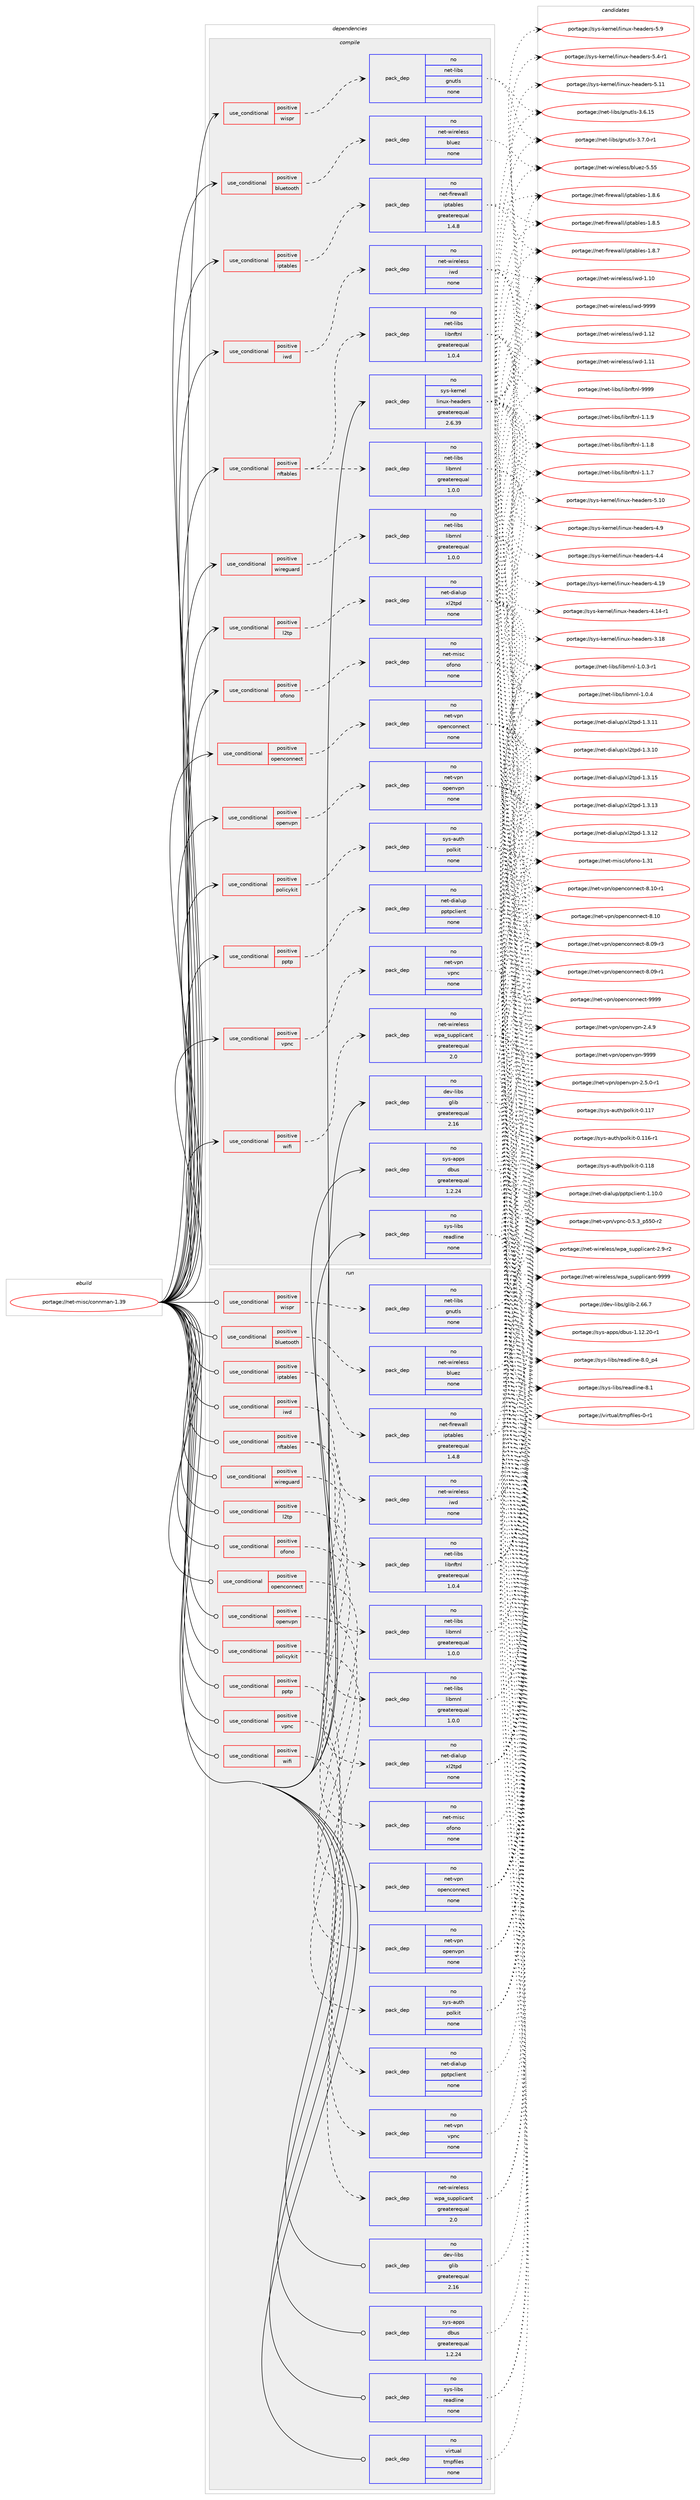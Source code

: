 digraph prolog {

# *************
# Graph options
# *************

newrank=true;
concentrate=true;
compound=true;
graph [rankdir=LR,fontname=Helvetica,fontsize=10,ranksep=1.5];#, ranksep=2.5, nodesep=0.2];
edge  [arrowhead=vee];
node  [fontname=Helvetica,fontsize=10];

# **********
# The ebuild
# **********

subgraph cluster_leftcol {
color=gray;
rank=same;
label=<<i>ebuild</i>>;
id [label="portage://net-misc/connman-1.39", color=red, width=4, href="../net-misc/connman-1.39.svg"];
}

# ****************
# The dependencies
# ****************

subgraph cluster_midcol {
color=gray;
label=<<i>dependencies</i>>;
subgraph cluster_compile {
fillcolor="#eeeeee";
style=filled;
label=<<i>compile</i>>;
subgraph cond2362 {
dependency9324 [label=<<TABLE BORDER="0" CELLBORDER="1" CELLSPACING="0" CELLPADDING="4"><TR><TD ROWSPAN="3" CELLPADDING="10">use_conditional</TD></TR><TR><TD>positive</TD></TR><TR><TD>bluetooth</TD></TR></TABLE>>, shape=none, color=red];
subgraph pack6835 {
dependency9325 [label=<<TABLE BORDER="0" CELLBORDER="1" CELLSPACING="0" CELLPADDING="4" WIDTH="220"><TR><TD ROWSPAN="6" CELLPADDING="30">pack_dep</TD></TR><TR><TD WIDTH="110">no</TD></TR><TR><TD>net-wireless</TD></TR><TR><TD>bluez</TD></TR><TR><TD>none</TD></TR><TR><TD></TD></TR></TABLE>>, shape=none, color=blue];
}
dependency9324:e -> dependency9325:w [weight=20,style="dashed",arrowhead="vee"];
}
id:e -> dependency9324:w [weight=20,style="solid",arrowhead="vee"];
subgraph cond2363 {
dependency9326 [label=<<TABLE BORDER="0" CELLBORDER="1" CELLSPACING="0" CELLPADDING="4"><TR><TD ROWSPAN="3" CELLPADDING="10">use_conditional</TD></TR><TR><TD>positive</TD></TR><TR><TD>iptables</TD></TR></TABLE>>, shape=none, color=red];
subgraph pack6836 {
dependency9327 [label=<<TABLE BORDER="0" CELLBORDER="1" CELLSPACING="0" CELLPADDING="4" WIDTH="220"><TR><TD ROWSPAN="6" CELLPADDING="30">pack_dep</TD></TR><TR><TD WIDTH="110">no</TD></TR><TR><TD>net-firewall</TD></TR><TR><TD>iptables</TD></TR><TR><TD>greaterequal</TD></TR><TR><TD>1.4.8</TD></TR></TABLE>>, shape=none, color=blue];
}
dependency9326:e -> dependency9327:w [weight=20,style="dashed",arrowhead="vee"];
}
id:e -> dependency9326:w [weight=20,style="solid",arrowhead="vee"];
subgraph cond2364 {
dependency9328 [label=<<TABLE BORDER="0" CELLBORDER="1" CELLSPACING="0" CELLPADDING="4"><TR><TD ROWSPAN="3" CELLPADDING="10">use_conditional</TD></TR><TR><TD>positive</TD></TR><TR><TD>iwd</TD></TR></TABLE>>, shape=none, color=red];
subgraph pack6837 {
dependency9329 [label=<<TABLE BORDER="0" CELLBORDER="1" CELLSPACING="0" CELLPADDING="4" WIDTH="220"><TR><TD ROWSPAN="6" CELLPADDING="30">pack_dep</TD></TR><TR><TD WIDTH="110">no</TD></TR><TR><TD>net-wireless</TD></TR><TR><TD>iwd</TD></TR><TR><TD>none</TD></TR><TR><TD></TD></TR></TABLE>>, shape=none, color=blue];
}
dependency9328:e -> dependency9329:w [weight=20,style="dashed",arrowhead="vee"];
}
id:e -> dependency9328:w [weight=20,style="solid",arrowhead="vee"];
subgraph cond2365 {
dependency9330 [label=<<TABLE BORDER="0" CELLBORDER="1" CELLSPACING="0" CELLPADDING="4"><TR><TD ROWSPAN="3" CELLPADDING="10">use_conditional</TD></TR><TR><TD>positive</TD></TR><TR><TD>l2tp</TD></TR></TABLE>>, shape=none, color=red];
subgraph pack6838 {
dependency9331 [label=<<TABLE BORDER="0" CELLBORDER="1" CELLSPACING="0" CELLPADDING="4" WIDTH="220"><TR><TD ROWSPAN="6" CELLPADDING="30">pack_dep</TD></TR><TR><TD WIDTH="110">no</TD></TR><TR><TD>net-dialup</TD></TR><TR><TD>xl2tpd</TD></TR><TR><TD>none</TD></TR><TR><TD></TD></TR></TABLE>>, shape=none, color=blue];
}
dependency9330:e -> dependency9331:w [weight=20,style="dashed",arrowhead="vee"];
}
id:e -> dependency9330:w [weight=20,style="solid",arrowhead="vee"];
subgraph cond2366 {
dependency9332 [label=<<TABLE BORDER="0" CELLBORDER="1" CELLSPACING="0" CELLPADDING="4"><TR><TD ROWSPAN="3" CELLPADDING="10">use_conditional</TD></TR><TR><TD>positive</TD></TR><TR><TD>nftables</TD></TR></TABLE>>, shape=none, color=red];
subgraph pack6839 {
dependency9333 [label=<<TABLE BORDER="0" CELLBORDER="1" CELLSPACING="0" CELLPADDING="4" WIDTH="220"><TR><TD ROWSPAN="6" CELLPADDING="30">pack_dep</TD></TR><TR><TD WIDTH="110">no</TD></TR><TR><TD>net-libs</TD></TR><TR><TD>libnftnl</TD></TR><TR><TD>greaterequal</TD></TR><TR><TD>1.0.4</TD></TR></TABLE>>, shape=none, color=blue];
}
dependency9332:e -> dependency9333:w [weight=20,style="dashed",arrowhead="vee"];
subgraph pack6840 {
dependency9334 [label=<<TABLE BORDER="0" CELLBORDER="1" CELLSPACING="0" CELLPADDING="4" WIDTH="220"><TR><TD ROWSPAN="6" CELLPADDING="30">pack_dep</TD></TR><TR><TD WIDTH="110">no</TD></TR><TR><TD>net-libs</TD></TR><TR><TD>libmnl</TD></TR><TR><TD>greaterequal</TD></TR><TR><TD>1.0.0</TD></TR></TABLE>>, shape=none, color=blue];
}
dependency9332:e -> dependency9334:w [weight=20,style="dashed",arrowhead="vee"];
}
id:e -> dependency9332:w [weight=20,style="solid",arrowhead="vee"];
subgraph cond2367 {
dependency9335 [label=<<TABLE BORDER="0" CELLBORDER="1" CELLSPACING="0" CELLPADDING="4"><TR><TD ROWSPAN="3" CELLPADDING="10">use_conditional</TD></TR><TR><TD>positive</TD></TR><TR><TD>ofono</TD></TR></TABLE>>, shape=none, color=red];
subgraph pack6841 {
dependency9336 [label=<<TABLE BORDER="0" CELLBORDER="1" CELLSPACING="0" CELLPADDING="4" WIDTH="220"><TR><TD ROWSPAN="6" CELLPADDING="30">pack_dep</TD></TR><TR><TD WIDTH="110">no</TD></TR><TR><TD>net-misc</TD></TR><TR><TD>ofono</TD></TR><TR><TD>none</TD></TR><TR><TD></TD></TR></TABLE>>, shape=none, color=blue];
}
dependency9335:e -> dependency9336:w [weight=20,style="dashed",arrowhead="vee"];
}
id:e -> dependency9335:w [weight=20,style="solid",arrowhead="vee"];
subgraph cond2368 {
dependency9337 [label=<<TABLE BORDER="0" CELLBORDER="1" CELLSPACING="0" CELLPADDING="4"><TR><TD ROWSPAN="3" CELLPADDING="10">use_conditional</TD></TR><TR><TD>positive</TD></TR><TR><TD>openconnect</TD></TR></TABLE>>, shape=none, color=red];
subgraph pack6842 {
dependency9338 [label=<<TABLE BORDER="0" CELLBORDER="1" CELLSPACING="0" CELLPADDING="4" WIDTH="220"><TR><TD ROWSPAN="6" CELLPADDING="30">pack_dep</TD></TR><TR><TD WIDTH="110">no</TD></TR><TR><TD>net-vpn</TD></TR><TR><TD>openconnect</TD></TR><TR><TD>none</TD></TR><TR><TD></TD></TR></TABLE>>, shape=none, color=blue];
}
dependency9337:e -> dependency9338:w [weight=20,style="dashed",arrowhead="vee"];
}
id:e -> dependency9337:w [weight=20,style="solid",arrowhead="vee"];
subgraph cond2369 {
dependency9339 [label=<<TABLE BORDER="0" CELLBORDER="1" CELLSPACING="0" CELLPADDING="4"><TR><TD ROWSPAN="3" CELLPADDING="10">use_conditional</TD></TR><TR><TD>positive</TD></TR><TR><TD>openvpn</TD></TR></TABLE>>, shape=none, color=red];
subgraph pack6843 {
dependency9340 [label=<<TABLE BORDER="0" CELLBORDER="1" CELLSPACING="0" CELLPADDING="4" WIDTH="220"><TR><TD ROWSPAN="6" CELLPADDING="30">pack_dep</TD></TR><TR><TD WIDTH="110">no</TD></TR><TR><TD>net-vpn</TD></TR><TR><TD>openvpn</TD></TR><TR><TD>none</TD></TR><TR><TD></TD></TR></TABLE>>, shape=none, color=blue];
}
dependency9339:e -> dependency9340:w [weight=20,style="dashed",arrowhead="vee"];
}
id:e -> dependency9339:w [weight=20,style="solid",arrowhead="vee"];
subgraph cond2370 {
dependency9341 [label=<<TABLE BORDER="0" CELLBORDER="1" CELLSPACING="0" CELLPADDING="4"><TR><TD ROWSPAN="3" CELLPADDING="10">use_conditional</TD></TR><TR><TD>positive</TD></TR><TR><TD>policykit</TD></TR></TABLE>>, shape=none, color=red];
subgraph pack6844 {
dependency9342 [label=<<TABLE BORDER="0" CELLBORDER="1" CELLSPACING="0" CELLPADDING="4" WIDTH="220"><TR><TD ROWSPAN="6" CELLPADDING="30">pack_dep</TD></TR><TR><TD WIDTH="110">no</TD></TR><TR><TD>sys-auth</TD></TR><TR><TD>polkit</TD></TR><TR><TD>none</TD></TR><TR><TD></TD></TR></TABLE>>, shape=none, color=blue];
}
dependency9341:e -> dependency9342:w [weight=20,style="dashed",arrowhead="vee"];
}
id:e -> dependency9341:w [weight=20,style="solid",arrowhead="vee"];
subgraph cond2371 {
dependency9343 [label=<<TABLE BORDER="0" CELLBORDER="1" CELLSPACING="0" CELLPADDING="4"><TR><TD ROWSPAN="3" CELLPADDING="10">use_conditional</TD></TR><TR><TD>positive</TD></TR><TR><TD>pptp</TD></TR></TABLE>>, shape=none, color=red];
subgraph pack6845 {
dependency9344 [label=<<TABLE BORDER="0" CELLBORDER="1" CELLSPACING="0" CELLPADDING="4" WIDTH="220"><TR><TD ROWSPAN="6" CELLPADDING="30">pack_dep</TD></TR><TR><TD WIDTH="110">no</TD></TR><TR><TD>net-dialup</TD></TR><TR><TD>pptpclient</TD></TR><TR><TD>none</TD></TR><TR><TD></TD></TR></TABLE>>, shape=none, color=blue];
}
dependency9343:e -> dependency9344:w [weight=20,style="dashed",arrowhead="vee"];
}
id:e -> dependency9343:w [weight=20,style="solid",arrowhead="vee"];
subgraph cond2372 {
dependency9345 [label=<<TABLE BORDER="0" CELLBORDER="1" CELLSPACING="0" CELLPADDING="4"><TR><TD ROWSPAN="3" CELLPADDING="10">use_conditional</TD></TR><TR><TD>positive</TD></TR><TR><TD>vpnc</TD></TR></TABLE>>, shape=none, color=red];
subgraph pack6846 {
dependency9346 [label=<<TABLE BORDER="0" CELLBORDER="1" CELLSPACING="0" CELLPADDING="4" WIDTH="220"><TR><TD ROWSPAN="6" CELLPADDING="30">pack_dep</TD></TR><TR><TD WIDTH="110">no</TD></TR><TR><TD>net-vpn</TD></TR><TR><TD>vpnc</TD></TR><TR><TD>none</TD></TR><TR><TD></TD></TR></TABLE>>, shape=none, color=blue];
}
dependency9345:e -> dependency9346:w [weight=20,style="dashed",arrowhead="vee"];
}
id:e -> dependency9345:w [weight=20,style="solid",arrowhead="vee"];
subgraph cond2373 {
dependency9347 [label=<<TABLE BORDER="0" CELLBORDER="1" CELLSPACING="0" CELLPADDING="4"><TR><TD ROWSPAN="3" CELLPADDING="10">use_conditional</TD></TR><TR><TD>positive</TD></TR><TR><TD>wifi</TD></TR></TABLE>>, shape=none, color=red];
subgraph pack6847 {
dependency9348 [label=<<TABLE BORDER="0" CELLBORDER="1" CELLSPACING="0" CELLPADDING="4" WIDTH="220"><TR><TD ROWSPAN="6" CELLPADDING="30">pack_dep</TD></TR><TR><TD WIDTH="110">no</TD></TR><TR><TD>net-wireless</TD></TR><TR><TD>wpa_supplicant</TD></TR><TR><TD>greaterequal</TD></TR><TR><TD>2.0</TD></TR></TABLE>>, shape=none, color=blue];
}
dependency9347:e -> dependency9348:w [weight=20,style="dashed",arrowhead="vee"];
}
id:e -> dependency9347:w [weight=20,style="solid",arrowhead="vee"];
subgraph cond2374 {
dependency9349 [label=<<TABLE BORDER="0" CELLBORDER="1" CELLSPACING="0" CELLPADDING="4"><TR><TD ROWSPAN="3" CELLPADDING="10">use_conditional</TD></TR><TR><TD>positive</TD></TR><TR><TD>wireguard</TD></TR></TABLE>>, shape=none, color=red];
subgraph pack6848 {
dependency9350 [label=<<TABLE BORDER="0" CELLBORDER="1" CELLSPACING="0" CELLPADDING="4" WIDTH="220"><TR><TD ROWSPAN="6" CELLPADDING="30">pack_dep</TD></TR><TR><TD WIDTH="110">no</TD></TR><TR><TD>net-libs</TD></TR><TR><TD>libmnl</TD></TR><TR><TD>greaterequal</TD></TR><TR><TD>1.0.0</TD></TR></TABLE>>, shape=none, color=blue];
}
dependency9349:e -> dependency9350:w [weight=20,style="dashed",arrowhead="vee"];
}
id:e -> dependency9349:w [weight=20,style="solid",arrowhead="vee"];
subgraph cond2375 {
dependency9351 [label=<<TABLE BORDER="0" CELLBORDER="1" CELLSPACING="0" CELLPADDING="4"><TR><TD ROWSPAN="3" CELLPADDING="10">use_conditional</TD></TR><TR><TD>positive</TD></TR><TR><TD>wispr</TD></TR></TABLE>>, shape=none, color=red];
subgraph pack6849 {
dependency9352 [label=<<TABLE BORDER="0" CELLBORDER="1" CELLSPACING="0" CELLPADDING="4" WIDTH="220"><TR><TD ROWSPAN="6" CELLPADDING="30">pack_dep</TD></TR><TR><TD WIDTH="110">no</TD></TR><TR><TD>net-libs</TD></TR><TR><TD>gnutls</TD></TR><TR><TD>none</TD></TR><TR><TD></TD></TR></TABLE>>, shape=none, color=blue];
}
dependency9351:e -> dependency9352:w [weight=20,style="dashed",arrowhead="vee"];
}
id:e -> dependency9351:w [weight=20,style="solid",arrowhead="vee"];
subgraph pack6850 {
dependency9353 [label=<<TABLE BORDER="0" CELLBORDER="1" CELLSPACING="0" CELLPADDING="4" WIDTH="220"><TR><TD ROWSPAN="6" CELLPADDING="30">pack_dep</TD></TR><TR><TD WIDTH="110">no</TD></TR><TR><TD>dev-libs</TD></TR><TR><TD>glib</TD></TR><TR><TD>greaterequal</TD></TR><TR><TD>2.16</TD></TR></TABLE>>, shape=none, color=blue];
}
id:e -> dependency9353:w [weight=20,style="solid",arrowhead="vee"];
subgraph pack6851 {
dependency9354 [label=<<TABLE BORDER="0" CELLBORDER="1" CELLSPACING="0" CELLPADDING="4" WIDTH="220"><TR><TD ROWSPAN="6" CELLPADDING="30">pack_dep</TD></TR><TR><TD WIDTH="110">no</TD></TR><TR><TD>sys-apps</TD></TR><TR><TD>dbus</TD></TR><TR><TD>greaterequal</TD></TR><TR><TD>1.2.24</TD></TR></TABLE>>, shape=none, color=blue];
}
id:e -> dependency9354:w [weight=20,style="solid",arrowhead="vee"];
subgraph pack6852 {
dependency9355 [label=<<TABLE BORDER="0" CELLBORDER="1" CELLSPACING="0" CELLPADDING="4" WIDTH="220"><TR><TD ROWSPAN="6" CELLPADDING="30">pack_dep</TD></TR><TR><TD WIDTH="110">no</TD></TR><TR><TD>sys-kernel</TD></TR><TR><TD>linux-headers</TD></TR><TR><TD>greaterequal</TD></TR><TR><TD>2.6.39</TD></TR></TABLE>>, shape=none, color=blue];
}
id:e -> dependency9355:w [weight=20,style="solid",arrowhead="vee"];
subgraph pack6853 {
dependency9356 [label=<<TABLE BORDER="0" CELLBORDER="1" CELLSPACING="0" CELLPADDING="4" WIDTH="220"><TR><TD ROWSPAN="6" CELLPADDING="30">pack_dep</TD></TR><TR><TD WIDTH="110">no</TD></TR><TR><TD>sys-libs</TD></TR><TR><TD>readline</TD></TR><TR><TD>none</TD></TR><TR><TD></TD></TR></TABLE>>, shape=none, color=blue];
}
id:e -> dependency9356:w [weight=20,style="solid",arrowhead="vee"];
}
subgraph cluster_compileandrun {
fillcolor="#eeeeee";
style=filled;
label=<<i>compile and run</i>>;
}
subgraph cluster_run {
fillcolor="#eeeeee";
style=filled;
label=<<i>run</i>>;
subgraph cond2376 {
dependency9357 [label=<<TABLE BORDER="0" CELLBORDER="1" CELLSPACING="0" CELLPADDING="4"><TR><TD ROWSPAN="3" CELLPADDING="10">use_conditional</TD></TR><TR><TD>positive</TD></TR><TR><TD>bluetooth</TD></TR></TABLE>>, shape=none, color=red];
subgraph pack6854 {
dependency9358 [label=<<TABLE BORDER="0" CELLBORDER="1" CELLSPACING="0" CELLPADDING="4" WIDTH="220"><TR><TD ROWSPAN="6" CELLPADDING="30">pack_dep</TD></TR><TR><TD WIDTH="110">no</TD></TR><TR><TD>net-wireless</TD></TR><TR><TD>bluez</TD></TR><TR><TD>none</TD></TR><TR><TD></TD></TR></TABLE>>, shape=none, color=blue];
}
dependency9357:e -> dependency9358:w [weight=20,style="dashed",arrowhead="vee"];
}
id:e -> dependency9357:w [weight=20,style="solid",arrowhead="odot"];
subgraph cond2377 {
dependency9359 [label=<<TABLE BORDER="0" CELLBORDER="1" CELLSPACING="0" CELLPADDING="4"><TR><TD ROWSPAN="3" CELLPADDING="10">use_conditional</TD></TR><TR><TD>positive</TD></TR><TR><TD>iptables</TD></TR></TABLE>>, shape=none, color=red];
subgraph pack6855 {
dependency9360 [label=<<TABLE BORDER="0" CELLBORDER="1" CELLSPACING="0" CELLPADDING="4" WIDTH="220"><TR><TD ROWSPAN="6" CELLPADDING="30">pack_dep</TD></TR><TR><TD WIDTH="110">no</TD></TR><TR><TD>net-firewall</TD></TR><TR><TD>iptables</TD></TR><TR><TD>greaterequal</TD></TR><TR><TD>1.4.8</TD></TR></TABLE>>, shape=none, color=blue];
}
dependency9359:e -> dependency9360:w [weight=20,style="dashed",arrowhead="vee"];
}
id:e -> dependency9359:w [weight=20,style="solid",arrowhead="odot"];
subgraph cond2378 {
dependency9361 [label=<<TABLE BORDER="0" CELLBORDER="1" CELLSPACING="0" CELLPADDING="4"><TR><TD ROWSPAN="3" CELLPADDING="10">use_conditional</TD></TR><TR><TD>positive</TD></TR><TR><TD>iwd</TD></TR></TABLE>>, shape=none, color=red];
subgraph pack6856 {
dependency9362 [label=<<TABLE BORDER="0" CELLBORDER="1" CELLSPACING="0" CELLPADDING="4" WIDTH="220"><TR><TD ROWSPAN="6" CELLPADDING="30">pack_dep</TD></TR><TR><TD WIDTH="110">no</TD></TR><TR><TD>net-wireless</TD></TR><TR><TD>iwd</TD></TR><TR><TD>none</TD></TR><TR><TD></TD></TR></TABLE>>, shape=none, color=blue];
}
dependency9361:e -> dependency9362:w [weight=20,style="dashed",arrowhead="vee"];
}
id:e -> dependency9361:w [weight=20,style="solid",arrowhead="odot"];
subgraph cond2379 {
dependency9363 [label=<<TABLE BORDER="0" CELLBORDER="1" CELLSPACING="0" CELLPADDING="4"><TR><TD ROWSPAN="3" CELLPADDING="10">use_conditional</TD></TR><TR><TD>positive</TD></TR><TR><TD>l2tp</TD></TR></TABLE>>, shape=none, color=red];
subgraph pack6857 {
dependency9364 [label=<<TABLE BORDER="0" CELLBORDER="1" CELLSPACING="0" CELLPADDING="4" WIDTH="220"><TR><TD ROWSPAN="6" CELLPADDING="30">pack_dep</TD></TR><TR><TD WIDTH="110">no</TD></TR><TR><TD>net-dialup</TD></TR><TR><TD>xl2tpd</TD></TR><TR><TD>none</TD></TR><TR><TD></TD></TR></TABLE>>, shape=none, color=blue];
}
dependency9363:e -> dependency9364:w [weight=20,style="dashed",arrowhead="vee"];
}
id:e -> dependency9363:w [weight=20,style="solid",arrowhead="odot"];
subgraph cond2380 {
dependency9365 [label=<<TABLE BORDER="0" CELLBORDER="1" CELLSPACING="0" CELLPADDING="4"><TR><TD ROWSPAN="3" CELLPADDING="10">use_conditional</TD></TR><TR><TD>positive</TD></TR><TR><TD>nftables</TD></TR></TABLE>>, shape=none, color=red];
subgraph pack6858 {
dependency9366 [label=<<TABLE BORDER="0" CELLBORDER="1" CELLSPACING="0" CELLPADDING="4" WIDTH="220"><TR><TD ROWSPAN="6" CELLPADDING="30">pack_dep</TD></TR><TR><TD WIDTH="110">no</TD></TR><TR><TD>net-libs</TD></TR><TR><TD>libnftnl</TD></TR><TR><TD>greaterequal</TD></TR><TR><TD>1.0.4</TD></TR></TABLE>>, shape=none, color=blue];
}
dependency9365:e -> dependency9366:w [weight=20,style="dashed",arrowhead="vee"];
subgraph pack6859 {
dependency9367 [label=<<TABLE BORDER="0" CELLBORDER="1" CELLSPACING="0" CELLPADDING="4" WIDTH="220"><TR><TD ROWSPAN="6" CELLPADDING="30">pack_dep</TD></TR><TR><TD WIDTH="110">no</TD></TR><TR><TD>net-libs</TD></TR><TR><TD>libmnl</TD></TR><TR><TD>greaterequal</TD></TR><TR><TD>1.0.0</TD></TR></TABLE>>, shape=none, color=blue];
}
dependency9365:e -> dependency9367:w [weight=20,style="dashed",arrowhead="vee"];
}
id:e -> dependency9365:w [weight=20,style="solid",arrowhead="odot"];
subgraph cond2381 {
dependency9368 [label=<<TABLE BORDER="0" CELLBORDER="1" CELLSPACING="0" CELLPADDING="4"><TR><TD ROWSPAN="3" CELLPADDING="10">use_conditional</TD></TR><TR><TD>positive</TD></TR><TR><TD>ofono</TD></TR></TABLE>>, shape=none, color=red];
subgraph pack6860 {
dependency9369 [label=<<TABLE BORDER="0" CELLBORDER="1" CELLSPACING="0" CELLPADDING="4" WIDTH="220"><TR><TD ROWSPAN="6" CELLPADDING="30">pack_dep</TD></TR><TR><TD WIDTH="110">no</TD></TR><TR><TD>net-misc</TD></TR><TR><TD>ofono</TD></TR><TR><TD>none</TD></TR><TR><TD></TD></TR></TABLE>>, shape=none, color=blue];
}
dependency9368:e -> dependency9369:w [weight=20,style="dashed",arrowhead="vee"];
}
id:e -> dependency9368:w [weight=20,style="solid",arrowhead="odot"];
subgraph cond2382 {
dependency9370 [label=<<TABLE BORDER="0" CELLBORDER="1" CELLSPACING="0" CELLPADDING="4"><TR><TD ROWSPAN="3" CELLPADDING="10">use_conditional</TD></TR><TR><TD>positive</TD></TR><TR><TD>openconnect</TD></TR></TABLE>>, shape=none, color=red];
subgraph pack6861 {
dependency9371 [label=<<TABLE BORDER="0" CELLBORDER="1" CELLSPACING="0" CELLPADDING="4" WIDTH="220"><TR><TD ROWSPAN="6" CELLPADDING="30">pack_dep</TD></TR><TR><TD WIDTH="110">no</TD></TR><TR><TD>net-vpn</TD></TR><TR><TD>openconnect</TD></TR><TR><TD>none</TD></TR><TR><TD></TD></TR></TABLE>>, shape=none, color=blue];
}
dependency9370:e -> dependency9371:w [weight=20,style="dashed",arrowhead="vee"];
}
id:e -> dependency9370:w [weight=20,style="solid",arrowhead="odot"];
subgraph cond2383 {
dependency9372 [label=<<TABLE BORDER="0" CELLBORDER="1" CELLSPACING="0" CELLPADDING="4"><TR><TD ROWSPAN="3" CELLPADDING="10">use_conditional</TD></TR><TR><TD>positive</TD></TR><TR><TD>openvpn</TD></TR></TABLE>>, shape=none, color=red];
subgraph pack6862 {
dependency9373 [label=<<TABLE BORDER="0" CELLBORDER="1" CELLSPACING="0" CELLPADDING="4" WIDTH="220"><TR><TD ROWSPAN="6" CELLPADDING="30">pack_dep</TD></TR><TR><TD WIDTH="110">no</TD></TR><TR><TD>net-vpn</TD></TR><TR><TD>openvpn</TD></TR><TR><TD>none</TD></TR><TR><TD></TD></TR></TABLE>>, shape=none, color=blue];
}
dependency9372:e -> dependency9373:w [weight=20,style="dashed",arrowhead="vee"];
}
id:e -> dependency9372:w [weight=20,style="solid",arrowhead="odot"];
subgraph cond2384 {
dependency9374 [label=<<TABLE BORDER="0" CELLBORDER="1" CELLSPACING="0" CELLPADDING="4"><TR><TD ROWSPAN="3" CELLPADDING="10">use_conditional</TD></TR><TR><TD>positive</TD></TR><TR><TD>policykit</TD></TR></TABLE>>, shape=none, color=red];
subgraph pack6863 {
dependency9375 [label=<<TABLE BORDER="0" CELLBORDER="1" CELLSPACING="0" CELLPADDING="4" WIDTH="220"><TR><TD ROWSPAN="6" CELLPADDING="30">pack_dep</TD></TR><TR><TD WIDTH="110">no</TD></TR><TR><TD>sys-auth</TD></TR><TR><TD>polkit</TD></TR><TR><TD>none</TD></TR><TR><TD></TD></TR></TABLE>>, shape=none, color=blue];
}
dependency9374:e -> dependency9375:w [weight=20,style="dashed",arrowhead="vee"];
}
id:e -> dependency9374:w [weight=20,style="solid",arrowhead="odot"];
subgraph cond2385 {
dependency9376 [label=<<TABLE BORDER="0" CELLBORDER="1" CELLSPACING="0" CELLPADDING="4"><TR><TD ROWSPAN="3" CELLPADDING="10">use_conditional</TD></TR><TR><TD>positive</TD></TR><TR><TD>pptp</TD></TR></TABLE>>, shape=none, color=red];
subgraph pack6864 {
dependency9377 [label=<<TABLE BORDER="0" CELLBORDER="1" CELLSPACING="0" CELLPADDING="4" WIDTH="220"><TR><TD ROWSPAN="6" CELLPADDING="30">pack_dep</TD></TR><TR><TD WIDTH="110">no</TD></TR><TR><TD>net-dialup</TD></TR><TR><TD>pptpclient</TD></TR><TR><TD>none</TD></TR><TR><TD></TD></TR></TABLE>>, shape=none, color=blue];
}
dependency9376:e -> dependency9377:w [weight=20,style="dashed",arrowhead="vee"];
}
id:e -> dependency9376:w [weight=20,style="solid",arrowhead="odot"];
subgraph cond2386 {
dependency9378 [label=<<TABLE BORDER="0" CELLBORDER="1" CELLSPACING="0" CELLPADDING="4"><TR><TD ROWSPAN="3" CELLPADDING="10">use_conditional</TD></TR><TR><TD>positive</TD></TR><TR><TD>vpnc</TD></TR></TABLE>>, shape=none, color=red];
subgraph pack6865 {
dependency9379 [label=<<TABLE BORDER="0" CELLBORDER="1" CELLSPACING="0" CELLPADDING="4" WIDTH="220"><TR><TD ROWSPAN="6" CELLPADDING="30">pack_dep</TD></TR><TR><TD WIDTH="110">no</TD></TR><TR><TD>net-vpn</TD></TR><TR><TD>vpnc</TD></TR><TR><TD>none</TD></TR><TR><TD></TD></TR></TABLE>>, shape=none, color=blue];
}
dependency9378:e -> dependency9379:w [weight=20,style="dashed",arrowhead="vee"];
}
id:e -> dependency9378:w [weight=20,style="solid",arrowhead="odot"];
subgraph cond2387 {
dependency9380 [label=<<TABLE BORDER="0" CELLBORDER="1" CELLSPACING="0" CELLPADDING="4"><TR><TD ROWSPAN="3" CELLPADDING="10">use_conditional</TD></TR><TR><TD>positive</TD></TR><TR><TD>wifi</TD></TR></TABLE>>, shape=none, color=red];
subgraph pack6866 {
dependency9381 [label=<<TABLE BORDER="0" CELLBORDER="1" CELLSPACING="0" CELLPADDING="4" WIDTH="220"><TR><TD ROWSPAN="6" CELLPADDING="30">pack_dep</TD></TR><TR><TD WIDTH="110">no</TD></TR><TR><TD>net-wireless</TD></TR><TR><TD>wpa_supplicant</TD></TR><TR><TD>greaterequal</TD></TR><TR><TD>2.0</TD></TR></TABLE>>, shape=none, color=blue];
}
dependency9380:e -> dependency9381:w [weight=20,style="dashed",arrowhead="vee"];
}
id:e -> dependency9380:w [weight=20,style="solid",arrowhead="odot"];
subgraph cond2388 {
dependency9382 [label=<<TABLE BORDER="0" CELLBORDER="1" CELLSPACING="0" CELLPADDING="4"><TR><TD ROWSPAN="3" CELLPADDING="10">use_conditional</TD></TR><TR><TD>positive</TD></TR><TR><TD>wireguard</TD></TR></TABLE>>, shape=none, color=red];
subgraph pack6867 {
dependency9383 [label=<<TABLE BORDER="0" CELLBORDER="1" CELLSPACING="0" CELLPADDING="4" WIDTH="220"><TR><TD ROWSPAN="6" CELLPADDING="30">pack_dep</TD></TR><TR><TD WIDTH="110">no</TD></TR><TR><TD>net-libs</TD></TR><TR><TD>libmnl</TD></TR><TR><TD>greaterequal</TD></TR><TR><TD>1.0.0</TD></TR></TABLE>>, shape=none, color=blue];
}
dependency9382:e -> dependency9383:w [weight=20,style="dashed",arrowhead="vee"];
}
id:e -> dependency9382:w [weight=20,style="solid",arrowhead="odot"];
subgraph cond2389 {
dependency9384 [label=<<TABLE BORDER="0" CELLBORDER="1" CELLSPACING="0" CELLPADDING="4"><TR><TD ROWSPAN="3" CELLPADDING="10">use_conditional</TD></TR><TR><TD>positive</TD></TR><TR><TD>wispr</TD></TR></TABLE>>, shape=none, color=red];
subgraph pack6868 {
dependency9385 [label=<<TABLE BORDER="0" CELLBORDER="1" CELLSPACING="0" CELLPADDING="4" WIDTH="220"><TR><TD ROWSPAN="6" CELLPADDING="30">pack_dep</TD></TR><TR><TD WIDTH="110">no</TD></TR><TR><TD>net-libs</TD></TR><TR><TD>gnutls</TD></TR><TR><TD>none</TD></TR><TR><TD></TD></TR></TABLE>>, shape=none, color=blue];
}
dependency9384:e -> dependency9385:w [weight=20,style="dashed",arrowhead="vee"];
}
id:e -> dependency9384:w [weight=20,style="solid",arrowhead="odot"];
subgraph pack6869 {
dependency9386 [label=<<TABLE BORDER="0" CELLBORDER="1" CELLSPACING="0" CELLPADDING="4" WIDTH="220"><TR><TD ROWSPAN="6" CELLPADDING="30">pack_dep</TD></TR><TR><TD WIDTH="110">no</TD></TR><TR><TD>dev-libs</TD></TR><TR><TD>glib</TD></TR><TR><TD>greaterequal</TD></TR><TR><TD>2.16</TD></TR></TABLE>>, shape=none, color=blue];
}
id:e -> dependency9386:w [weight=20,style="solid",arrowhead="odot"];
subgraph pack6870 {
dependency9387 [label=<<TABLE BORDER="0" CELLBORDER="1" CELLSPACING="0" CELLPADDING="4" WIDTH="220"><TR><TD ROWSPAN="6" CELLPADDING="30">pack_dep</TD></TR><TR><TD WIDTH="110">no</TD></TR><TR><TD>sys-apps</TD></TR><TR><TD>dbus</TD></TR><TR><TD>greaterequal</TD></TR><TR><TD>1.2.24</TD></TR></TABLE>>, shape=none, color=blue];
}
id:e -> dependency9387:w [weight=20,style="solid",arrowhead="odot"];
subgraph pack6871 {
dependency9388 [label=<<TABLE BORDER="0" CELLBORDER="1" CELLSPACING="0" CELLPADDING="4" WIDTH="220"><TR><TD ROWSPAN="6" CELLPADDING="30">pack_dep</TD></TR><TR><TD WIDTH="110">no</TD></TR><TR><TD>sys-libs</TD></TR><TR><TD>readline</TD></TR><TR><TD>none</TD></TR><TR><TD></TD></TR></TABLE>>, shape=none, color=blue];
}
id:e -> dependency9388:w [weight=20,style="solid",arrowhead="odot"];
subgraph pack6872 {
dependency9389 [label=<<TABLE BORDER="0" CELLBORDER="1" CELLSPACING="0" CELLPADDING="4" WIDTH="220"><TR><TD ROWSPAN="6" CELLPADDING="30">pack_dep</TD></TR><TR><TD WIDTH="110">no</TD></TR><TR><TD>virtual</TD></TR><TR><TD>tmpfiles</TD></TR><TR><TD>none</TD></TR><TR><TD></TD></TR></TABLE>>, shape=none, color=blue];
}
id:e -> dependency9389:w [weight=20,style="solid",arrowhead="odot"];
}
}

# **************
# The candidates
# **************

subgraph cluster_choices {
rank=same;
color=gray;
label=<<i>candidates</i>>;

subgraph choice6835 {
color=black;
nodesep=1;
choice1101011164511910511410110810111511547981081171011224553465353 [label="portage://net-wireless/bluez-5.55", color=red, width=4,href="../net-wireless/bluez-5.55.svg"];
dependency9325:e -> choice1101011164511910511410110810111511547981081171011224553465353:w [style=dotted,weight="100"];
}
subgraph choice6836 {
color=black;
nodesep=1;
choice1101011164510210511410111997108108471051121169798108101115454946564655 [label="portage://net-firewall/iptables-1.8.7", color=red, width=4,href="../net-firewall/iptables-1.8.7.svg"];
choice1101011164510210511410111997108108471051121169798108101115454946564654 [label="portage://net-firewall/iptables-1.8.6", color=red, width=4,href="../net-firewall/iptables-1.8.6.svg"];
choice1101011164510210511410111997108108471051121169798108101115454946564653 [label="portage://net-firewall/iptables-1.8.5", color=red, width=4,href="../net-firewall/iptables-1.8.5.svg"];
dependency9327:e -> choice1101011164510210511410111997108108471051121169798108101115454946564655:w [style=dotted,weight="100"];
dependency9327:e -> choice1101011164510210511410111997108108471051121169798108101115454946564654:w [style=dotted,weight="100"];
dependency9327:e -> choice1101011164510210511410111997108108471051121169798108101115454946564653:w [style=dotted,weight="100"];
}
subgraph choice6837 {
color=black;
nodesep=1;
choice11010111645119105114101108101115115471051191004557575757 [label="portage://net-wireless/iwd-9999", color=red, width=4,href="../net-wireless/iwd-9999.svg"];
choice11010111645119105114101108101115115471051191004549464950 [label="portage://net-wireless/iwd-1.12", color=red, width=4,href="../net-wireless/iwd-1.12.svg"];
choice11010111645119105114101108101115115471051191004549464949 [label="portage://net-wireless/iwd-1.11", color=red, width=4,href="../net-wireless/iwd-1.11.svg"];
choice11010111645119105114101108101115115471051191004549464948 [label="portage://net-wireless/iwd-1.10", color=red, width=4,href="../net-wireless/iwd-1.10.svg"];
dependency9329:e -> choice11010111645119105114101108101115115471051191004557575757:w [style=dotted,weight="100"];
dependency9329:e -> choice11010111645119105114101108101115115471051191004549464950:w [style=dotted,weight="100"];
dependency9329:e -> choice11010111645119105114101108101115115471051191004549464949:w [style=dotted,weight="100"];
dependency9329:e -> choice11010111645119105114101108101115115471051191004549464948:w [style=dotted,weight="100"];
}
subgraph choice6838 {
color=black;
nodesep=1;
choice1101011164510010597108117112471201085011611210045494651464953 [label="portage://net-dialup/xl2tpd-1.3.15", color=red, width=4,href="../net-dialup/xl2tpd-1.3.15.svg"];
choice1101011164510010597108117112471201085011611210045494651464951 [label="portage://net-dialup/xl2tpd-1.3.13", color=red, width=4,href="../net-dialup/xl2tpd-1.3.13.svg"];
choice1101011164510010597108117112471201085011611210045494651464950 [label="portage://net-dialup/xl2tpd-1.3.12", color=red, width=4,href="../net-dialup/xl2tpd-1.3.12.svg"];
choice1101011164510010597108117112471201085011611210045494651464949 [label="portage://net-dialup/xl2tpd-1.3.11", color=red, width=4,href="../net-dialup/xl2tpd-1.3.11.svg"];
choice1101011164510010597108117112471201085011611210045494651464948 [label="portage://net-dialup/xl2tpd-1.3.10", color=red, width=4,href="../net-dialup/xl2tpd-1.3.10.svg"];
dependency9331:e -> choice1101011164510010597108117112471201085011611210045494651464953:w [style=dotted,weight="100"];
dependency9331:e -> choice1101011164510010597108117112471201085011611210045494651464951:w [style=dotted,weight="100"];
dependency9331:e -> choice1101011164510010597108117112471201085011611210045494651464950:w [style=dotted,weight="100"];
dependency9331:e -> choice1101011164510010597108117112471201085011611210045494651464949:w [style=dotted,weight="100"];
dependency9331:e -> choice1101011164510010597108117112471201085011611210045494651464948:w [style=dotted,weight="100"];
}
subgraph choice6839 {
color=black;
nodesep=1;
choice110101116451081059811547108105981101021161101084557575757 [label="portage://net-libs/libnftnl-9999", color=red, width=4,href="../net-libs/libnftnl-9999.svg"];
choice11010111645108105981154710810598110102116110108454946494657 [label="portage://net-libs/libnftnl-1.1.9", color=red, width=4,href="../net-libs/libnftnl-1.1.9.svg"];
choice11010111645108105981154710810598110102116110108454946494656 [label="portage://net-libs/libnftnl-1.1.8", color=red, width=4,href="../net-libs/libnftnl-1.1.8.svg"];
choice11010111645108105981154710810598110102116110108454946494655 [label="portage://net-libs/libnftnl-1.1.7", color=red, width=4,href="../net-libs/libnftnl-1.1.7.svg"];
dependency9333:e -> choice110101116451081059811547108105981101021161101084557575757:w [style=dotted,weight="100"];
dependency9333:e -> choice11010111645108105981154710810598110102116110108454946494657:w [style=dotted,weight="100"];
dependency9333:e -> choice11010111645108105981154710810598110102116110108454946494656:w [style=dotted,weight="100"];
dependency9333:e -> choice11010111645108105981154710810598110102116110108454946494655:w [style=dotted,weight="100"];
}
subgraph choice6840 {
color=black;
nodesep=1;
choice11010111645108105981154710810598109110108454946484652 [label="portage://net-libs/libmnl-1.0.4", color=red, width=4,href="../net-libs/libmnl-1.0.4.svg"];
choice110101116451081059811547108105981091101084549464846514511449 [label="portage://net-libs/libmnl-1.0.3-r1", color=red, width=4,href="../net-libs/libmnl-1.0.3-r1.svg"];
dependency9334:e -> choice11010111645108105981154710810598109110108454946484652:w [style=dotted,weight="100"];
dependency9334:e -> choice110101116451081059811547108105981091101084549464846514511449:w [style=dotted,weight="100"];
}
subgraph choice6841 {
color=black;
nodesep=1;
choice1101011164510910511599471111021111101114549465149 [label="portage://net-misc/ofono-1.31", color=red, width=4,href="../net-misc/ofono-1.31.svg"];
dependency9336:e -> choice1101011164510910511599471111021111101114549465149:w [style=dotted,weight="100"];
}
subgraph choice6842 {
color=black;
nodesep=1;
choice110101116451181121104711111210111099111110110101991164557575757 [label="portage://net-vpn/openconnect-9999", color=red, width=4,href="../net-vpn/openconnect-9999.svg"];
choice1101011164511811211047111112101110991111101101019911645564649484511449 [label="portage://net-vpn/openconnect-8.10-r1", color=red, width=4,href="../net-vpn/openconnect-8.10-r1.svg"];
choice110101116451181121104711111210111099111110110101991164556464948 [label="portage://net-vpn/openconnect-8.10", color=red, width=4,href="../net-vpn/openconnect-8.10.svg"];
choice1101011164511811211047111112101110991111101101019911645564648574511451 [label="portage://net-vpn/openconnect-8.09-r3", color=red, width=4,href="../net-vpn/openconnect-8.09-r3.svg"];
choice1101011164511811211047111112101110991111101101019911645564648574511449 [label="portage://net-vpn/openconnect-8.09-r1", color=red, width=4,href="../net-vpn/openconnect-8.09-r1.svg"];
dependency9338:e -> choice110101116451181121104711111210111099111110110101991164557575757:w [style=dotted,weight="100"];
dependency9338:e -> choice1101011164511811211047111112101110991111101101019911645564649484511449:w [style=dotted,weight="100"];
dependency9338:e -> choice110101116451181121104711111210111099111110110101991164556464948:w [style=dotted,weight="100"];
dependency9338:e -> choice1101011164511811211047111112101110991111101101019911645564648574511451:w [style=dotted,weight="100"];
dependency9338:e -> choice1101011164511811211047111112101110991111101101019911645564648574511449:w [style=dotted,weight="100"];
}
subgraph choice6843 {
color=black;
nodesep=1;
choice11010111645118112110471111121011101181121104557575757 [label="portage://net-vpn/openvpn-9999", color=red, width=4,href="../net-vpn/openvpn-9999.svg"];
choice11010111645118112110471111121011101181121104550465346484511449 [label="portage://net-vpn/openvpn-2.5.0-r1", color=red, width=4,href="../net-vpn/openvpn-2.5.0-r1.svg"];
choice1101011164511811211047111112101110118112110455046524657 [label="portage://net-vpn/openvpn-2.4.9", color=red, width=4,href="../net-vpn/openvpn-2.4.9.svg"];
dependency9340:e -> choice11010111645118112110471111121011101181121104557575757:w [style=dotted,weight="100"];
dependency9340:e -> choice11010111645118112110471111121011101181121104550465346484511449:w [style=dotted,weight="100"];
dependency9340:e -> choice1101011164511811211047111112101110118112110455046524657:w [style=dotted,weight="100"];
}
subgraph choice6844 {
color=black;
nodesep=1;
choice115121115459711711610447112111108107105116454846494956 [label="portage://sys-auth/polkit-0.118", color=red, width=4,href="../sys-auth/polkit-0.118.svg"];
choice115121115459711711610447112111108107105116454846494955 [label="portage://sys-auth/polkit-0.117", color=red, width=4,href="../sys-auth/polkit-0.117.svg"];
choice1151211154597117116104471121111081071051164548464949544511449 [label="portage://sys-auth/polkit-0.116-r1", color=red, width=4,href="../sys-auth/polkit-0.116-r1.svg"];
dependency9342:e -> choice115121115459711711610447112111108107105116454846494956:w [style=dotted,weight="100"];
dependency9342:e -> choice115121115459711711610447112111108107105116454846494955:w [style=dotted,weight="100"];
dependency9342:e -> choice1151211154597117116104471121111081071051164548464949544511449:w [style=dotted,weight="100"];
}
subgraph choice6845 {
color=black;
nodesep=1;
choice1101011164510010597108117112471121121161129910810510111011645494649484648 [label="portage://net-dialup/pptpclient-1.10.0", color=red, width=4,href="../net-dialup/pptpclient-1.10.0.svg"];
dependency9344:e -> choice1101011164510010597108117112471121121161129910810510111011645494649484648:w [style=dotted,weight="100"];
}
subgraph choice6846 {
color=black;
nodesep=1;
choice110101116451181121104711811211099454846534651951125353484511450 [label="portage://net-vpn/vpnc-0.5.3_p550-r2", color=red, width=4,href="../net-vpn/vpnc-0.5.3_p550-r2.svg"];
dependency9346:e -> choice110101116451181121104711811211099454846534651951125353484511450:w [style=dotted,weight="100"];
}
subgraph choice6847 {
color=black;
nodesep=1;
choice1101011164511910511410110810111511547119112979511511711211210810599971101164557575757 [label="portage://net-wireless/wpa_supplicant-9999", color=red, width=4,href="../net-wireless/wpa_supplicant-9999.svg"];
choice110101116451191051141011081011151154711911297951151171121121081059997110116455046574511450 [label="portage://net-wireless/wpa_supplicant-2.9-r2", color=red, width=4,href="../net-wireless/wpa_supplicant-2.9-r2.svg"];
dependency9348:e -> choice1101011164511910511410110810111511547119112979511511711211210810599971101164557575757:w [style=dotted,weight="100"];
dependency9348:e -> choice110101116451191051141011081011151154711911297951151171121121081059997110116455046574511450:w [style=dotted,weight="100"];
}
subgraph choice6848 {
color=black;
nodesep=1;
choice11010111645108105981154710810598109110108454946484652 [label="portage://net-libs/libmnl-1.0.4", color=red, width=4,href="../net-libs/libmnl-1.0.4.svg"];
choice110101116451081059811547108105981091101084549464846514511449 [label="portage://net-libs/libmnl-1.0.3-r1", color=red, width=4,href="../net-libs/libmnl-1.0.3-r1.svg"];
dependency9350:e -> choice11010111645108105981154710810598109110108454946484652:w [style=dotted,weight="100"];
dependency9350:e -> choice110101116451081059811547108105981091101084549464846514511449:w [style=dotted,weight="100"];
}
subgraph choice6849 {
color=black;
nodesep=1;
choice1101011164510810598115471031101171161081154551465546484511449 [label="portage://net-libs/gnutls-3.7.0-r1", color=red, width=4,href="../net-libs/gnutls-3.7.0-r1.svg"];
choice11010111645108105981154710311011711610811545514654464953 [label="portage://net-libs/gnutls-3.6.15", color=red, width=4,href="../net-libs/gnutls-3.6.15.svg"];
dependency9352:e -> choice1101011164510810598115471031101171161081154551465546484511449:w [style=dotted,weight="100"];
dependency9352:e -> choice11010111645108105981154710311011711610811545514654464953:w [style=dotted,weight="100"];
}
subgraph choice6850 {
color=black;
nodesep=1;
choice1001011184510810598115471031081059845504654544655 [label="portage://dev-libs/glib-2.66.7", color=red, width=4,href="../dev-libs/glib-2.66.7.svg"];
dependency9353:e -> choice1001011184510810598115471031081059845504654544655:w [style=dotted,weight="100"];
}
subgraph choice6851 {
color=black;
nodesep=1;
choice1151211154597112112115471009811711545494649504650484511449 [label="portage://sys-apps/dbus-1.12.20-r1", color=red, width=4,href="../sys-apps/dbus-1.12.20-r1.svg"];
dependency9354:e -> choice1151211154597112112115471009811711545494649504650484511449:w [style=dotted,weight="100"];
}
subgraph choice6852 {
color=black;
nodesep=1;
choice1151211154510710111411010110847108105110117120451041019710010111411545534657 [label="portage://sys-kernel/linux-headers-5.9", color=red, width=4,href="../sys-kernel/linux-headers-5.9.svg"];
choice11512111545107101114110101108471081051101171204510410197100101114115455346524511449 [label="portage://sys-kernel/linux-headers-5.4-r1", color=red, width=4,href="../sys-kernel/linux-headers-5.4-r1.svg"];
choice115121115451071011141101011084710810511011712045104101971001011141154553464949 [label="portage://sys-kernel/linux-headers-5.11", color=red, width=4,href="../sys-kernel/linux-headers-5.11.svg"];
choice115121115451071011141101011084710810511011712045104101971001011141154553464948 [label="portage://sys-kernel/linux-headers-5.10", color=red, width=4,href="../sys-kernel/linux-headers-5.10.svg"];
choice1151211154510710111411010110847108105110117120451041019710010111411545524657 [label="portage://sys-kernel/linux-headers-4.9", color=red, width=4,href="../sys-kernel/linux-headers-4.9.svg"];
choice1151211154510710111411010110847108105110117120451041019710010111411545524652 [label="portage://sys-kernel/linux-headers-4.4", color=red, width=4,href="../sys-kernel/linux-headers-4.4.svg"];
choice115121115451071011141101011084710810511011712045104101971001011141154552464957 [label="portage://sys-kernel/linux-headers-4.19", color=red, width=4,href="../sys-kernel/linux-headers-4.19.svg"];
choice1151211154510710111411010110847108105110117120451041019710010111411545524649524511449 [label="portage://sys-kernel/linux-headers-4.14-r1", color=red, width=4,href="../sys-kernel/linux-headers-4.14-r1.svg"];
choice115121115451071011141101011084710810511011712045104101971001011141154551464956 [label="portage://sys-kernel/linux-headers-3.18", color=red, width=4,href="../sys-kernel/linux-headers-3.18.svg"];
dependency9355:e -> choice1151211154510710111411010110847108105110117120451041019710010111411545534657:w [style=dotted,weight="100"];
dependency9355:e -> choice11512111545107101114110101108471081051101171204510410197100101114115455346524511449:w [style=dotted,weight="100"];
dependency9355:e -> choice115121115451071011141101011084710810511011712045104101971001011141154553464949:w [style=dotted,weight="100"];
dependency9355:e -> choice115121115451071011141101011084710810511011712045104101971001011141154553464948:w [style=dotted,weight="100"];
dependency9355:e -> choice1151211154510710111411010110847108105110117120451041019710010111411545524657:w [style=dotted,weight="100"];
dependency9355:e -> choice1151211154510710111411010110847108105110117120451041019710010111411545524652:w [style=dotted,weight="100"];
dependency9355:e -> choice115121115451071011141101011084710810511011712045104101971001011141154552464957:w [style=dotted,weight="100"];
dependency9355:e -> choice1151211154510710111411010110847108105110117120451041019710010111411545524649524511449:w [style=dotted,weight="100"];
dependency9355:e -> choice115121115451071011141101011084710810511011712045104101971001011141154551464956:w [style=dotted,weight="100"];
}
subgraph choice6853 {
color=black;
nodesep=1;
choice1151211154510810598115471141019710010810511010145564649 [label="portage://sys-libs/readline-8.1", color=red, width=4,href="../sys-libs/readline-8.1.svg"];
choice11512111545108105981154711410197100108105110101455646489511252 [label="portage://sys-libs/readline-8.0_p4", color=red, width=4,href="../sys-libs/readline-8.0_p4.svg"];
dependency9356:e -> choice1151211154510810598115471141019710010810511010145564649:w [style=dotted,weight="100"];
dependency9356:e -> choice11512111545108105981154711410197100108105110101455646489511252:w [style=dotted,weight="100"];
}
subgraph choice6854 {
color=black;
nodesep=1;
choice1101011164511910511410110810111511547981081171011224553465353 [label="portage://net-wireless/bluez-5.55", color=red, width=4,href="../net-wireless/bluez-5.55.svg"];
dependency9358:e -> choice1101011164511910511410110810111511547981081171011224553465353:w [style=dotted,weight="100"];
}
subgraph choice6855 {
color=black;
nodesep=1;
choice1101011164510210511410111997108108471051121169798108101115454946564655 [label="portage://net-firewall/iptables-1.8.7", color=red, width=4,href="../net-firewall/iptables-1.8.7.svg"];
choice1101011164510210511410111997108108471051121169798108101115454946564654 [label="portage://net-firewall/iptables-1.8.6", color=red, width=4,href="../net-firewall/iptables-1.8.6.svg"];
choice1101011164510210511410111997108108471051121169798108101115454946564653 [label="portage://net-firewall/iptables-1.8.5", color=red, width=4,href="../net-firewall/iptables-1.8.5.svg"];
dependency9360:e -> choice1101011164510210511410111997108108471051121169798108101115454946564655:w [style=dotted,weight="100"];
dependency9360:e -> choice1101011164510210511410111997108108471051121169798108101115454946564654:w [style=dotted,weight="100"];
dependency9360:e -> choice1101011164510210511410111997108108471051121169798108101115454946564653:w [style=dotted,weight="100"];
}
subgraph choice6856 {
color=black;
nodesep=1;
choice11010111645119105114101108101115115471051191004557575757 [label="portage://net-wireless/iwd-9999", color=red, width=4,href="../net-wireless/iwd-9999.svg"];
choice11010111645119105114101108101115115471051191004549464950 [label="portage://net-wireless/iwd-1.12", color=red, width=4,href="../net-wireless/iwd-1.12.svg"];
choice11010111645119105114101108101115115471051191004549464949 [label="portage://net-wireless/iwd-1.11", color=red, width=4,href="../net-wireless/iwd-1.11.svg"];
choice11010111645119105114101108101115115471051191004549464948 [label="portage://net-wireless/iwd-1.10", color=red, width=4,href="../net-wireless/iwd-1.10.svg"];
dependency9362:e -> choice11010111645119105114101108101115115471051191004557575757:w [style=dotted,weight="100"];
dependency9362:e -> choice11010111645119105114101108101115115471051191004549464950:w [style=dotted,weight="100"];
dependency9362:e -> choice11010111645119105114101108101115115471051191004549464949:w [style=dotted,weight="100"];
dependency9362:e -> choice11010111645119105114101108101115115471051191004549464948:w [style=dotted,weight="100"];
}
subgraph choice6857 {
color=black;
nodesep=1;
choice1101011164510010597108117112471201085011611210045494651464953 [label="portage://net-dialup/xl2tpd-1.3.15", color=red, width=4,href="../net-dialup/xl2tpd-1.3.15.svg"];
choice1101011164510010597108117112471201085011611210045494651464951 [label="portage://net-dialup/xl2tpd-1.3.13", color=red, width=4,href="../net-dialup/xl2tpd-1.3.13.svg"];
choice1101011164510010597108117112471201085011611210045494651464950 [label="portage://net-dialup/xl2tpd-1.3.12", color=red, width=4,href="../net-dialup/xl2tpd-1.3.12.svg"];
choice1101011164510010597108117112471201085011611210045494651464949 [label="portage://net-dialup/xl2tpd-1.3.11", color=red, width=4,href="../net-dialup/xl2tpd-1.3.11.svg"];
choice1101011164510010597108117112471201085011611210045494651464948 [label="portage://net-dialup/xl2tpd-1.3.10", color=red, width=4,href="../net-dialup/xl2tpd-1.3.10.svg"];
dependency9364:e -> choice1101011164510010597108117112471201085011611210045494651464953:w [style=dotted,weight="100"];
dependency9364:e -> choice1101011164510010597108117112471201085011611210045494651464951:w [style=dotted,weight="100"];
dependency9364:e -> choice1101011164510010597108117112471201085011611210045494651464950:w [style=dotted,weight="100"];
dependency9364:e -> choice1101011164510010597108117112471201085011611210045494651464949:w [style=dotted,weight="100"];
dependency9364:e -> choice1101011164510010597108117112471201085011611210045494651464948:w [style=dotted,weight="100"];
}
subgraph choice6858 {
color=black;
nodesep=1;
choice110101116451081059811547108105981101021161101084557575757 [label="portage://net-libs/libnftnl-9999", color=red, width=4,href="../net-libs/libnftnl-9999.svg"];
choice11010111645108105981154710810598110102116110108454946494657 [label="portage://net-libs/libnftnl-1.1.9", color=red, width=4,href="../net-libs/libnftnl-1.1.9.svg"];
choice11010111645108105981154710810598110102116110108454946494656 [label="portage://net-libs/libnftnl-1.1.8", color=red, width=4,href="../net-libs/libnftnl-1.1.8.svg"];
choice11010111645108105981154710810598110102116110108454946494655 [label="portage://net-libs/libnftnl-1.1.7", color=red, width=4,href="../net-libs/libnftnl-1.1.7.svg"];
dependency9366:e -> choice110101116451081059811547108105981101021161101084557575757:w [style=dotted,weight="100"];
dependency9366:e -> choice11010111645108105981154710810598110102116110108454946494657:w [style=dotted,weight="100"];
dependency9366:e -> choice11010111645108105981154710810598110102116110108454946494656:w [style=dotted,weight="100"];
dependency9366:e -> choice11010111645108105981154710810598110102116110108454946494655:w [style=dotted,weight="100"];
}
subgraph choice6859 {
color=black;
nodesep=1;
choice11010111645108105981154710810598109110108454946484652 [label="portage://net-libs/libmnl-1.0.4", color=red, width=4,href="../net-libs/libmnl-1.0.4.svg"];
choice110101116451081059811547108105981091101084549464846514511449 [label="portage://net-libs/libmnl-1.0.3-r1", color=red, width=4,href="../net-libs/libmnl-1.0.3-r1.svg"];
dependency9367:e -> choice11010111645108105981154710810598109110108454946484652:w [style=dotted,weight="100"];
dependency9367:e -> choice110101116451081059811547108105981091101084549464846514511449:w [style=dotted,weight="100"];
}
subgraph choice6860 {
color=black;
nodesep=1;
choice1101011164510910511599471111021111101114549465149 [label="portage://net-misc/ofono-1.31", color=red, width=4,href="../net-misc/ofono-1.31.svg"];
dependency9369:e -> choice1101011164510910511599471111021111101114549465149:w [style=dotted,weight="100"];
}
subgraph choice6861 {
color=black;
nodesep=1;
choice110101116451181121104711111210111099111110110101991164557575757 [label="portage://net-vpn/openconnect-9999", color=red, width=4,href="../net-vpn/openconnect-9999.svg"];
choice1101011164511811211047111112101110991111101101019911645564649484511449 [label="portage://net-vpn/openconnect-8.10-r1", color=red, width=4,href="../net-vpn/openconnect-8.10-r1.svg"];
choice110101116451181121104711111210111099111110110101991164556464948 [label="portage://net-vpn/openconnect-8.10", color=red, width=4,href="../net-vpn/openconnect-8.10.svg"];
choice1101011164511811211047111112101110991111101101019911645564648574511451 [label="portage://net-vpn/openconnect-8.09-r3", color=red, width=4,href="../net-vpn/openconnect-8.09-r3.svg"];
choice1101011164511811211047111112101110991111101101019911645564648574511449 [label="portage://net-vpn/openconnect-8.09-r1", color=red, width=4,href="../net-vpn/openconnect-8.09-r1.svg"];
dependency9371:e -> choice110101116451181121104711111210111099111110110101991164557575757:w [style=dotted,weight="100"];
dependency9371:e -> choice1101011164511811211047111112101110991111101101019911645564649484511449:w [style=dotted,weight="100"];
dependency9371:e -> choice110101116451181121104711111210111099111110110101991164556464948:w [style=dotted,weight="100"];
dependency9371:e -> choice1101011164511811211047111112101110991111101101019911645564648574511451:w [style=dotted,weight="100"];
dependency9371:e -> choice1101011164511811211047111112101110991111101101019911645564648574511449:w [style=dotted,weight="100"];
}
subgraph choice6862 {
color=black;
nodesep=1;
choice11010111645118112110471111121011101181121104557575757 [label="portage://net-vpn/openvpn-9999", color=red, width=4,href="../net-vpn/openvpn-9999.svg"];
choice11010111645118112110471111121011101181121104550465346484511449 [label="portage://net-vpn/openvpn-2.5.0-r1", color=red, width=4,href="../net-vpn/openvpn-2.5.0-r1.svg"];
choice1101011164511811211047111112101110118112110455046524657 [label="portage://net-vpn/openvpn-2.4.9", color=red, width=4,href="../net-vpn/openvpn-2.4.9.svg"];
dependency9373:e -> choice11010111645118112110471111121011101181121104557575757:w [style=dotted,weight="100"];
dependency9373:e -> choice11010111645118112110471111121011101181121104550465346484511449:w [style=dotted,weight="100"];
dependency9373:e -> choice1101011164511811211047111112101110118112110455046524657:w [style=dotted,weight="100"];
}
subgraph choice6863 {
color=black;
nodesep=1;
choice115121115459711711610447112111108107105116454846494956 [label="portage://sys-auth/polkit-0.118", color=red, width=4,href="../sys-auth/polkit-0.118.svg"];
choice115121115459711711610447112111108107105116454846494955 [label="portage://sys-auth/polkit-0.117", color=red, width=4,href="../sys-auth/polkit-0.117.svg"];
choice1151211154597117116104471121111081071051164548464949544511449 [label="portage://sys-auth/polkit-0.116-r1", color=red, width=4,href="../sys-auth/polkit-0.116-r1.svg"];
dependency9375:e -> choice115121115459711711610447112111108107105116454846494956:w [style=dotted,weight="100"];
dependency9375:e -> choice115121115459711711610447112111108107105116454846494955:w [style=dotted,weight="100"];
dependency9375:e -> choice1151211154597117116104471121111081071051164548464949544511449:w [style=dotted,weight="100"];
}
subgraph choice6864 {
color=black;
nodesep=1;
choice1101011164510010597108117112471121121161129910810510111011645494649484648 [label="portage://net-dialup/pptpclient-1.10.0", color=red, width=4,href="../net-dialup/pptpclient-1.10.0.svg"];
dependency9377:e -> choice1101011164510010597108117112471121121161129910810510111011645494649484648:w [style=dotted,weight="100"];
}
subgraph choice6865 {
color=black;
nodesep=1;
choice110101116451181121104711811211099454846534651951125353484511450 [label="portage://net-vpn/vpnc-0.5.3_p550-r2", color=red, width=4,href="../net-vpn/vpnc-0.5.3_p550-r2.svg"];
dependency9379:e -> choice110101116451181121104711811211099454846534651951125353484511450:w [style=dotted,weight="100"];
}
subgraph choice6866 {
color=black;
nodesep=1;
choice1101011164511910511410110810111511547119112979511511711211210810599971101164557575757 [label="portage://net-wireless/wpa_supplicant-9999", color=red, width=4,href="../net-wireless/wpa_supplicant-9999.svg"];
choice110101116451191051141011081011151154711911297951151171121121081059997110116455046574511450 [label="portage://net-wireless/wpa_supplicant-2.9-r2", color=red, width=4,href="../net-wireless/wpa_supplicant-2.9-r2.svg"];
dependency9381:e -> choice1101011164511910511410110810111511547119112979511511711211210810599971101164557575757:w [style=dotted,weight="100"];
dependency9381:e -> choice110101116451191051141011081011151154711911297951151171121121081059997110116455046574511450:w [style=dotted,weight="100"];
}
subgraph choice6867 {
color=black;
nodesep=1;
choice11010111645108105981154710810598109110108454946484652 [label="portage://net-libs/libmnl-1.0.4", color=red, width=4,href="../net-libs/libmnl-1.0.4.svg"];
choice110101116451081059811547108105981091101084549464846514511449 [label="portage://net-libs/libmnl-1.0.3-r1", color=red, width=4,href="../net-libs/libmnl-1.0.3-r1.svg"];
dependency9383:e -> choice11010111645108105981154710810598109110108454946484652:w [style=dotted,weight="100"];
dependency9383:e -> choice110101116451081059811547108105981091101084549464846514511449:w [style=dotted,weight="100"];
}
subgraph choice6868 {
color=black;
nodesep=1;
choice1101011164510810598115471031101171161081154551465546484511449 [label="portage://net-libs/gnutls-3.7.0-r1", color=red, width=4,href="../net-libs/gnutls-3.7.0-r1.svg"];
choice11010111645108105981154710311011711610811545514654464953 [label="portage://net-libs/gnutls-3.6.15", color=red, width=4,href="../net-libs/gnutls-3.6.15.svg"];
dependency9385:e -> choice1101011164510810598115471031101171161081154551465546484511449:w [style=dotted,weight="100"];
dependency9385:e -> choice11010111645108105981154710311011711610811545514654464953:w [style=dotted,weight="100"];
}
subgraph choice6869 {
color=black;
nodesep=1;
choice1001011184510810598115471031081059845504654544655 [label="portage://dev-libs/glib-2.66.7", color=red, width=4,href="../dev-libs/glib-2.66.7.svg"];
dependency9386:e -> choice1001011184510810598115471031081059845504654544655:w [style=dotted,weight="100"];
}
subgraph choice6870 {
color=black;
nodesep=1;
choice1151211154597112112115471009811711545494649504650484511449 [label="portage://sys-apps/dbus-1.12.20-r1", color=red, width=4,href="../sys-apps/dbus-1.12.20-r1.svg"];
dependency9387:e -> choice1151211154597112112115471009811711545494649504650484511449:w [style=dotted,weight="100"];
}
subgraph choice6871 {
color=black;
nodesep=1;
choice1151211154510810598115471141019710010810511010145564649 [label="portage://sys-libs/readline-8.1", color=red, width=4,href="../sys-libs/readline-8.1.svg"];
choice11512111545108105981154711410197100108105110101455646489511252 [label="portage://sys-libs/readline-8.0_p4", color=red, width=4,href="../sys-libs/readline-8.0_p4.svg"];
dependency9388:e -> choice1151211154510810598115471141019710010810511010145564649:w [style=dotted,weight="100"];
dependency9388:e -> choice11512111545108105981154711410197100108105110101455646489511252:w [style=dotted,weight="100"];
}
subgraph choice6872 {
color=black;
nodesep=1;
choice118105114116117971084711610911210210510810111545484511449 [label="portage://virtual/tmpfiles-0-r1", color=red, width=4,href="../virtual/tmpfiles-0-r1.svg"];
dependency9389:e -> choice118105114116117971084711610911210210510810111545484511449:w [style=dotted,weight="100"];
}
}

}
